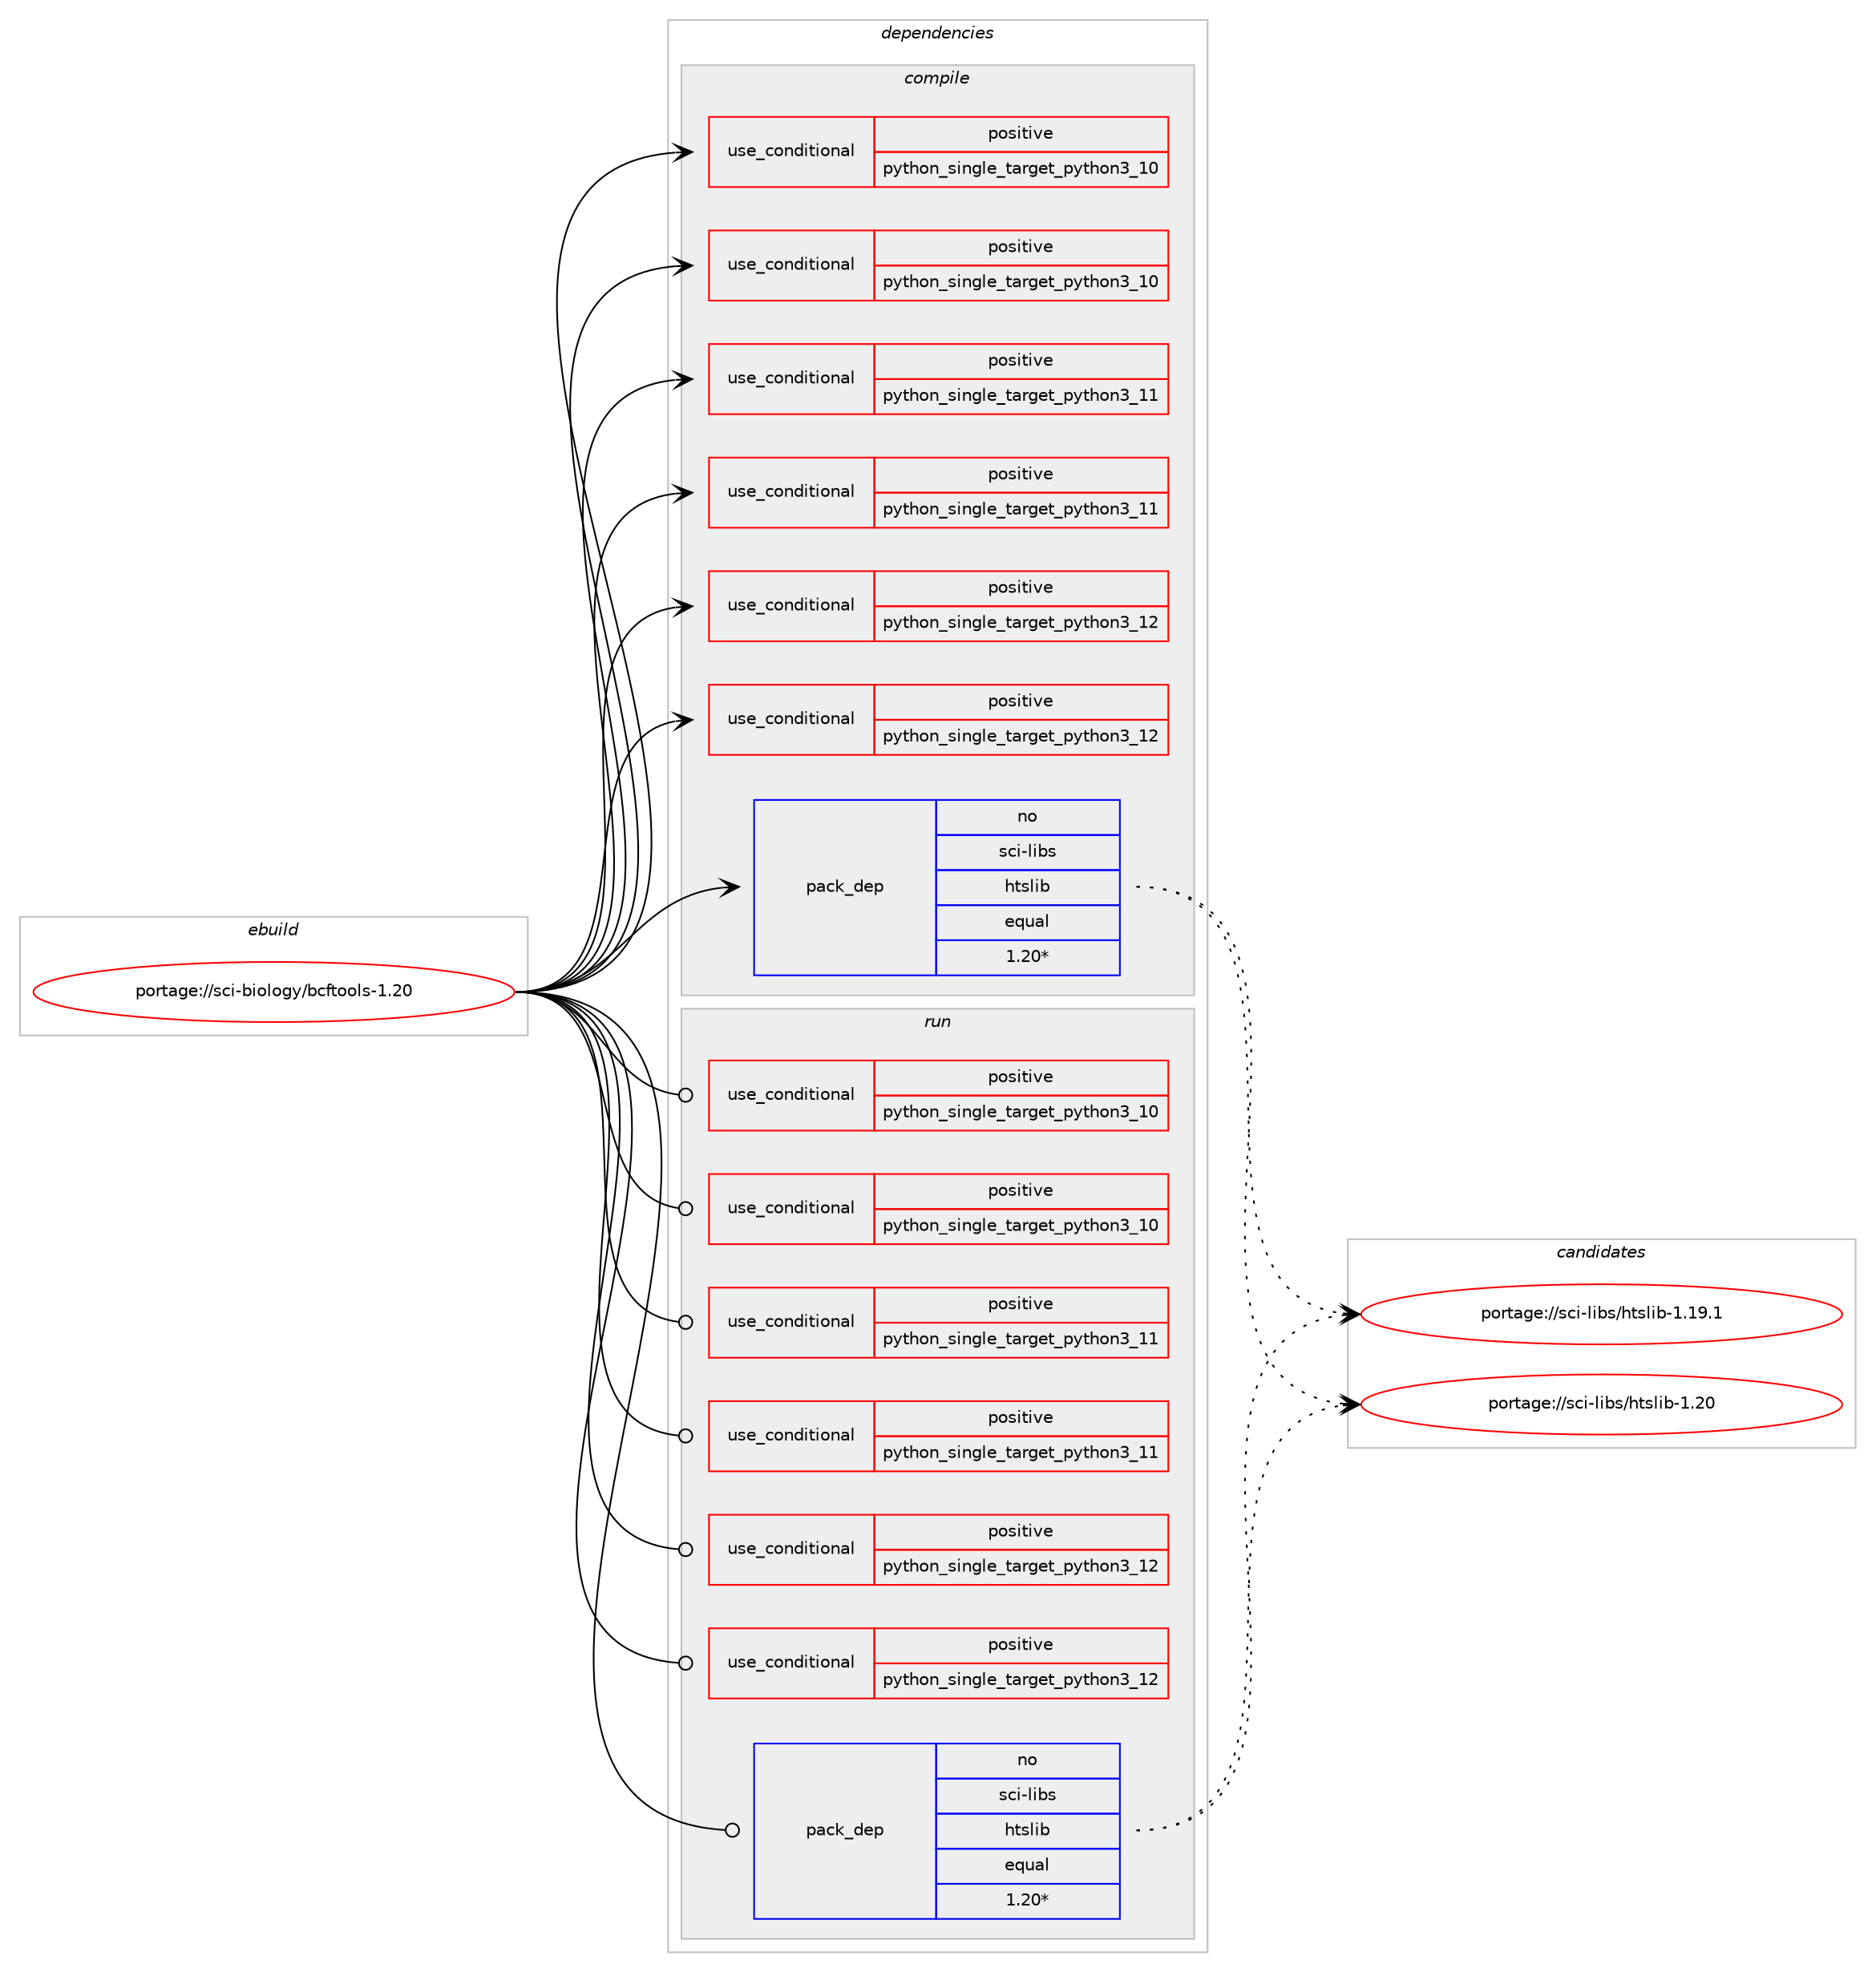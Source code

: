 digraph prolog {

# *************
# Graph options
# *************

newrank=true;
concentrate=true;
compound=true;
graph [rankdir=LR,fontname=Helvetica,fontsize=10,ranksep=1.5];#, ranksep=2.5, nodesep=0.2];
edge  [arrowhead=vee];
node  [fontname=Helvetica,fontsize=10];

# **********
# The ebuild
# **********

subgraph cluster_leftcol {
color=gray;
rank=same;
label=<<i>ebuild</i>>;
id [label="portage://sci-biology/bcftools-1.20", color=red, width=4, href="../sci-biology/bcftools-1.20.svg"];
}

# ****************
# The dependencies
# ****************

subgraph cluster_midcol {
color=gray;
label=<<i>dependencies</i>>;
subgraph cluster_compile {
fillcolor="#eeeeee";
style=filled;
label=<<i>compile</i>>;
subgraph cond101338 {
dependency197756 [label=<<TABLE BORDER="0" CELLBORDER="1" CELLSPACING="0" CELLPADDING="4"><TR><TD ROWSPAN="3" CELLPADDING="10">use_conditional</TD></TR><TR><TD>positive</TD></TR><TR><TD>python_single_target_python3_10</TD></TR></TABLE>>, shape=none, color=red];
# *** BEGIN UNKNOWN DEPENDENCY TYPE (TODO) ***
# dependency197756 -> package_dependency(portage://sci-biology/bcftools-1.20,install,no,dev-lang,python,none,[,,],[slot(3.10)],[])
# *** END UNKNOWN DEPENDENCY TYPE (TODO) ***

}
id:e -> dependency197756:w [weight=20,style="solid",arrowhead="vee"];
subgraph cond101339 {
dependency197757 [label=<<TABLE BORDER="0" CELLBORDER="1" CELLSPACING="0" CELLPADDING="4"><TR><TD ROWSPAN="3" CELLPADDING="10">use_conditional</TD></TR><TR><TD>positive</TD></TR><TR><TD>python_single_target_python3_10</TD></TR></TABLE>>, shape=none, color=red];
# *** BEGIN UNKNOWN DEPENDENCY TYPE (TODO) ***
# dependency197757 -> package_dependency(portage://sci-biology/bcftools-1.20,install,no,dev-python,matplotlib,none,[,,],[],[use(enable(python_targets_python3_10),negative)])
# *** END UNKNOWN DEPENDENCY TYPE (TODO) ***

}
id:e -> dependency197757:w [weight=20,style="solid",arrowhead="vee"];
subgraph cond101340 {
dependency197758 [label=<<TABLE BORDER="0" CELLBORDER="1" CELLSPACING="0" CELLPADDING="4"><TR><TD ROWSPAN="3" CELLPADDING="10">use_conditional</TD></TR><TR><TD>positive</TD></TR><TR><TD>python_single_target_python3_11</TD></TR></TABLE>>, shape=none, color=red];
# *** BEGIN UNKNOWN DEPENDENCY TYPE (TODO) ***
# dependency197758 -> package_dependency(portage://sci-biology/bcftools-1.20,install,no,dev-lang,python,none,[,,],[slot(3.11)],[])
# *** END UNKNOWN DEPENDENCY TYPE (TODO) ***

}
id:e -> dependency197758:w [weight=20,style="solid",arrowhead="vee"];
subgraph cond101341 {
dependency197759 [label=<<TABLE BORDER="0" CELLBORDER="1" CELLSPACING="0" CELLPADDING="4"><TR><TD ROWSPAN="3" CELLPADDING="10">use_conditional</TD></TR><TR><TD>positive</TD></TR><TR><TD>python_single_target_python3_11</TD></TR></TABLE>>, shape=none, color=red];
# *** BEGIN UNKNOWN DEPENDENCY TYPE (TODO) ***
# dependency197759 -> package_dependency(portage://sci-biology/bcftools-1.20,install,no,dev-python,matplotlib,none,[,,],[],[use(enable(python_targets_python3_11),negative)])
# *** END UNKNOWN DEPENDENCY TYPE (TODO) ***

}
id:e -> dependency197759:w [weight=20,style="solid",arrowhead="vee"];
subgraph cond101342 {
dependency197760 [label=<<TABLE BORDER="0" CELLBORDER="1" CELLSPACING="0" CELLPADDING="4"><TR><TD ROWSPAN="3" CELLPADDING="10">use_conditional</TD></TR><TR><TD>positive</TD></TR><TR><TD>python_single_target_python3_12</TD></TR></TABLE>>, shape=none, color=red];
# *** BEGIN UNKNOWN DEPENDENCY TYPE (TODO) ***
# dependency197760 -> package_dependency(portage://sci-biology/bcftools-1.20,install,no,dev-lang,python,none,[,,],[slot(3.12)],[])
# *** END UNKNOWN DEPENDENCY TYPE (TODO) ***

}
id:e -> dependency197760:w [weight=20,style="solid",arrowhead="vee"];
subgraph cond101343 {
dependency197761 [label=<<TABLE BORDER="0" CELLBORDER="1" CELLSPACING="0" CELLPADDING="4"><TR><TD ROWSPAN="3" CELLPADDING="10">use_conditional</TD></TR><TR><TD>positive</TD></TR><TR><TD>python_single_target_python3_12</TD></TR></TABLE>>, shape=none, color=red];
# *** BEGIN UNKNOWN DEPENDENCY TYPE (TODO) ***
# dependency197761 -> package_dependency(portage://sci-biology/bcftools-1.20,install,no,dev-python,matplotlib,none,[,,],[],[use(enable(python_targets_python3_12),negative)])
# *** END UNKNOWN DEPENDENCY TYPE (TODO) ***

}
id:e -> dependency197761:w [weight=20,style="solid",arrowhead="vee"];
# *** BEGIN UNKNOWN DEPENDENCY TYPE (TODO) ***
# id -> package_dependency(portage://sci-biology/bcftools-1.20,install,no,dev-lang,perl,none,[,,],[],[])
# *** END UNKNOWN DEPENDENCY TYPE (TODO) ***

subgraph pack93667 {
dependency197762 [label=<<TABLE BORDER="0" CELLBORDER="1" CELLSPACING="0" CELLPADDING="4" WIDTH="220"><TR><TD ROWSPAN="6" CELLPADDING="30">pack_dep</TD></TR><TR><TD WIDTH="110">no</TD></TR><TR><TD>sci-libs</TD></TR><TR><TD>htslib</TD></TR><TR><TD>equal</TD></TR><TR><TD>1.20*</TD></TR></TABLE>>, shape=none, color=blue];
}
id:e -> dependency197762:w [weight=20,style="solid",arrowhead="vee"];
# *** BEGIN UNKNOWN DEPENDENCY TYPE (TODO) ***
# id -> package_dependency(portage://sci-biology/bcftools-1.20,install,no,sys-libs,zlib,none,[,,],[],[])
# *** END UNKNOWN DEPENDENCY TYPE (TODO) ***

}
subgraph cluster_compileandrun {
fillcolor="#eeeeee";
style=filled;
label=<<i>compile and run</i>>;
}
subgraph cluster_run {
fillcolor="#eeeeee";
style=filled;
label=<<i>run</i>>;
subgraph cond101344 {
dependency197763 [label=<<TABLE BORDER="0" CELLBORDER="1" CELLSPACING="0" CELLPADDING="4"><TR><TD ROWSPAN="3" CELLPADDING="10">use_conditional</TD></TR><TR><TD>positive</TD></TR><TR><TD>python_single_target_python3_10</TD></TR></TABLE>>, shape=none, color=red];
# *** BEGIN UNKNOWN DEPENDENCY TYPE (TODO) ***
# dependency197763 -> package_dependency(portage://sci-biology/bcftools-1.20,run,no,dev-lang,python,none,[,,],[slot(3.10)],[])
# *** END UNKNOWN DEPENDENCY TYPE (TODO) ***

}
id:e -> dependency197763:w [weight=20,style="solid",arrowhead="odot"];
subgraph cond101345 {
dependency197764 [label=<<TABLE BORDER="0" CELLBORDER="1" CELLSPACING="0" CELLPADDING="4"><TR><TD ROWSPAN="3" CELLPADDING="10">use_conditional</TD></TR><TR><TD>positive</TD></TR><TR><TD>python_single_target_python3_10</TD></TR></TABLE>>, shape=none, color=red];
# *** BEGIN UNKNOWN DEPENDENCY TYPE (TODO) ***
# dependency197764 -> package_dependency(portage://sci-biology/bcftools-1.20,run,no,dev-python,matplotlib,none,[,,],[],[use(enable(python_targets_python3_10),negative)])
# *** END UNKNOWN DEPENDENCY TYPE (TODO) ***

}
id:e -> dependency197764:w [weight=20,style="solid",arrowhead="odot"];
subgraph cond101346 {
dependency197765 [label=<<TABLE BORDER="0" CELLBORDER="1" CELLSPACING="0" CELLPADDING="4"><TR><TD ROWSPAN="3" CELLPADDING="10">use_conditional</TD></TR><TR><TD>positive</TD></TR><TR><TD>python_single_target_python3_11</TD></TR></TABLE>>, shape=none, color=red];
# *** BEGIN UNKNOWN DEPENDENCY TYPE (TODO) ***
# dependency197765 -> package_dependency(portage://sci-biology/bcftools-1.20,run,no,dev-lang,python,none,[,,],[slot(3.11)],[])
# *** END UNKNOWN DEPENDENCY TYPE (TODO) ***

}
id:e -> dependency197765:w [weight=20,style="solid",arrowhead="odot"];
subgraph cond101347 {
dependency197766 [label=<<TABLE BORDER="0" CELLBORDER="1" CELLSPACING="0" CELLPADDING="4"><TR><TD ROWSPAN="3" CELLPADDING="10">use_conditional</TD></TR><TR><TD>positive</TD></TR><TR><TD>python_single_target_python3_11</TD></TR></TABLE>>, shape=none, color=red];
# *** BEGIN UNKNOWN DEPENDENCY TYPE (TODO) ***
# dependency197766 -> package_dependency(portage://sci-biology/bcftools-1.20,run,no,dev-python,matplotlib,none,[,,],[],[use(enable(python_targets_python3_11),negative)])
# *** END UNKNOWN DEPENDENCY TYPE (TODO) ***

}
id:e -> dependency197766:w [weight=20,style="solid",arrowhead="odot"];
subgraph cond101348 {
dependency197767 [label=<<TABLE BORDER="0" CELLBORDER="1" CELLSPACING="0" CELLPADDING="4"><TR><TD ROWSPAN="3" CELLPADDING="10">use_conditional</TD></TR><TR><TD>positive</TD></TR><TR><TD>python_single_target_python3_12</TD></TR></TABLE>>, shape=none, color=red];
# *** BEGIN UNKNOWN DEPENDENCY TYPE (TODO) ***
# dependency197767 -> package_dependency(portage://sci-biology/bcftools-1.20,run,no,dev-lang,python,none,[,,],[slot(3.12)],[])
# *** END UNKNOWN DEPENDENCY TYPE (TODO) ***

}
id:e -> dependency197767:w [weight=20,style="solid",arrowhead="odot"];
subgraph cond101349 {
dependency197768 [label=<<TABLE BORDER="0" CELLBORDER="1" CELLSPACING="0" CELLPADDING="4"><TR><TD ROWSPAN="3" CELLPADDING="10">use_conditional</TD></TR><TR><TD>positive</TD></TR><TR><TD>python_single_target_python3_12</TD></TR></TABLE>>, shape=none, color=red];
# *** BEGIN UNKNOWN DEPENDENCY TYPE (TODO) ***
# dependency197768 -> package_dependency(portage://sci-biology/bcftools-1.20,run,no,dev-python,matplotlib,none,[,,],[],[use(enable(python_targets_python3_12),negative)])
# *** END UNKNOWN DEPENDENCY TYPE (TODO) ***

}
id:e -> dependency197768:w [weight=20,style="solid",arrowhead="odot"];
# *** BEGIN UNKNOWN DEPENDENCY TYPE (TODO) ***
# id -> package_dependency(portage://sci-biology/bcftools-1.20,run,no,dev-lang,perl,none,[,,],[],[])
# *** END UNKNOWN DEPENDENCY TYPE (TODO) ***

subgraph pack93668 {
dependency197769 [label=<<TABLE BORDER="0" CELLBORDER="1" CELLSPACING="0" CELLPADDING="4" WIDTH="220"><TR><TD ROWSPAN="6" CELLPADDING="30">pack_dep</TD></TR><TR><TD WIDTH="110">no</TD></TR><TR><TD>sci-libs</TD></TR><TR><TD>htslib</TD></TR><TR><TD>equal</TD></TR><TR><TD>1.20*</TD></TR></TABLE>>, shape=none, color=blue];
}
id:e -> dependency197769:w [weight=20,style="solid",arrowhead="odot"];
# *** BEGIN UNKNOWN DEPENDENCY TYPE (TODO) ***
# id -> package_dependency(portage://sci-biology/bcftools-1.20,run,no,sys-libs,zlib,none,[,,],[],[])
# *** END UNKNOWN DEPENDENCY TYPE (TODO) ***

}
}

# **************
# The candidates
# **************

subgraph cluster_choices {
rank=same;
color=gray;
label=<<i>candidates</i>>;

subgraph choice93667 {
color=black;
nodesep=1;
choice115991054510810598115471041161151081059845494649574649 [label="portage://sci-libs/htslib-1.19.1", color=red, width=4,href="../sci-libs/htslib-1.19.1.svg"];
choice11599105451081059811547104116115108105984549465048 [label="portage://sci-libs/htslib-1.20", color=red, width=4,href="../sci-libs/htslib-1.20.svg"];
dependency197762:e -> choice115991054510810598115471041161151081059845494649574649:w [style=dotted,weight="100"];
dependency197762:e -> choice11599105451081059811547104116115108105984549465048:w [style=dotted,weight="100"];
}
subgraph choice93668 {
color=black;
nodesep=1;
choice115991054510810598115471041161151081059845494649574649 [label="portage://sci-libs/htslib-1.19.1", color=red, width=4,href="../sci-libs/htslib-1.19.1.svg"];
choice11599105451081059811547104116115108105984549465048 [label="portage://sci-libs/htslib-1.20", color=red, width=4,href="../sci-libs/htslib-1.20.svg"];
dependency197769:e -> choice115991054510810598115471041161151081059845494649574649:w [style=dotted,weight="100"];
dependency197769:e -> choice11599105451081059811547104116115108105984549465048:w [style=dotted,weight="100"];
}
}

}
